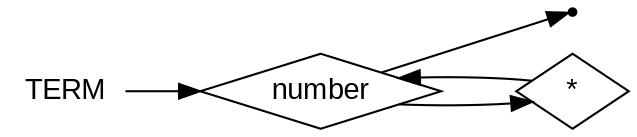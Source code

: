 digraph TERM {
  rankdir=LR;
  node [fontname="Arial"];
  start [label="TERM" shape=plaintext];
  end [label="" shape=point];
  A [label="number" shape=diamond];
  B [label="*" shape=diamond];
  start -> A;
  A -> B;
  A -> end;
  B -> A;
}